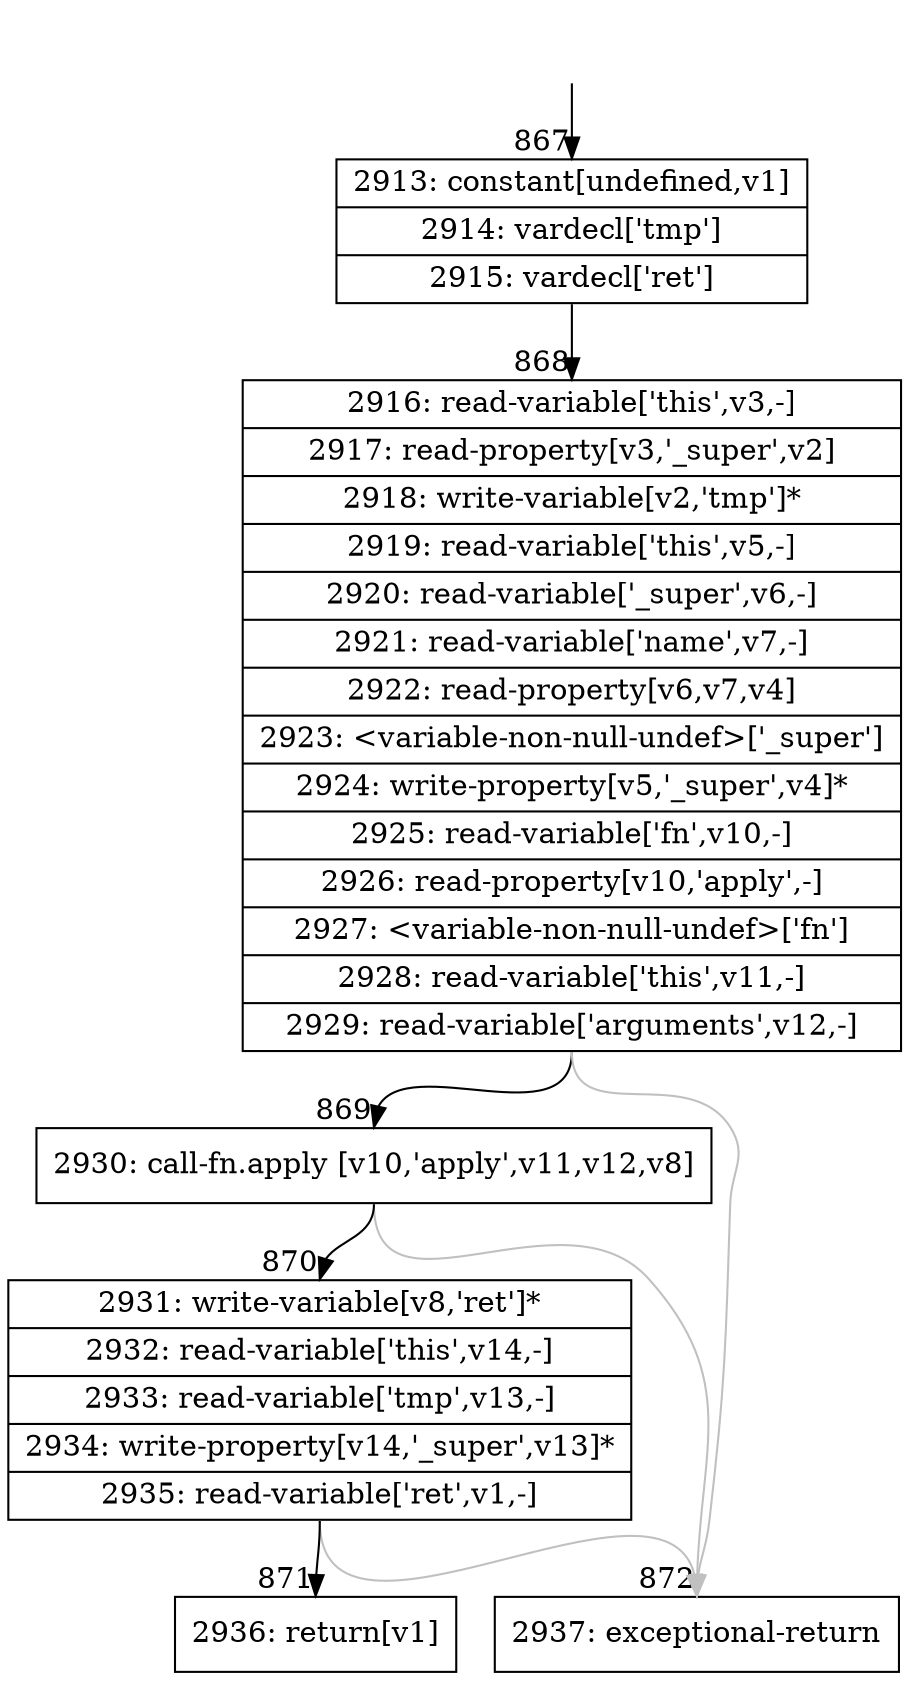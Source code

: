 digraph {
rankdir="TD"
BB_entry64[shape=none,label=""];
BB_entry64 -> BB867 [tailport=s, headport=n, headlabel="    867"]
BB867 [shape=record label="{2913: constant[undefined,v1]|2914: vardecl['tmp']|2915: vardecl['ret']}" ] 
BB867 -> BB868 [tailport=s, headport=n, headlabel="      868"]
BB868 [shape=record label="{2916: read-variable['this',v3,-]|2917: read-property[v3,'_super',v2]|2918: write-variable[v2,'tmp']*|2919: read-variable['this',v5,-]|2920: read-variable['_super',v6,-]|2921: read-variable['name',v7,-]|2922: read-property[v6,v7,v4]|2923: \<variable-non-null-undef\>['_super']|2924: write-property[v5,'_super',v4]*|2925: read-variable['fn',v10,-]|2926: read-property[v10,'apply',-]|2927: \<variable-non-null-undef\>['fn']|2928: read-variable['this',v11,-]|2929: read-variable['arguments',v12,-]}" ] 
BB868 -> BB869 [tailport=s, headport=n, headlabel="      869"]
BB868 -> BB872 [tailport=s, headport=n, color=gray, headlabel="      872"]
BB869 [shape=record label="{2930: call-fn.apply [v10,'apply',v11,v12,v8]}" ] 
BB869 -> BB870 [tailport=s, headport=n, headlabel="      870"]
BB869 -> BB872 [tailport=s, headport=n, color=gray]
BB870 [shape=record label="{2931: write-variable[v8,'ret']*|2932: read-variable['this',v14,-]|2933: read-variable['tmp',v13,-]|2934: write-property[v14,'_super',v13]*|2935: read-variable['ret',v1,-]}" ] 
BB870 -> BB871 [tailport=s, headport=n, headlabel="      871"]
BB870 -> BB872 [tailport=s, headport=n, color=gray]
BB871 [shape=record label="{2936: return[v1]}" ] 
BB872 [shape=record label="{2937: exceptional-return}" ] 
//#$~ 767
}
